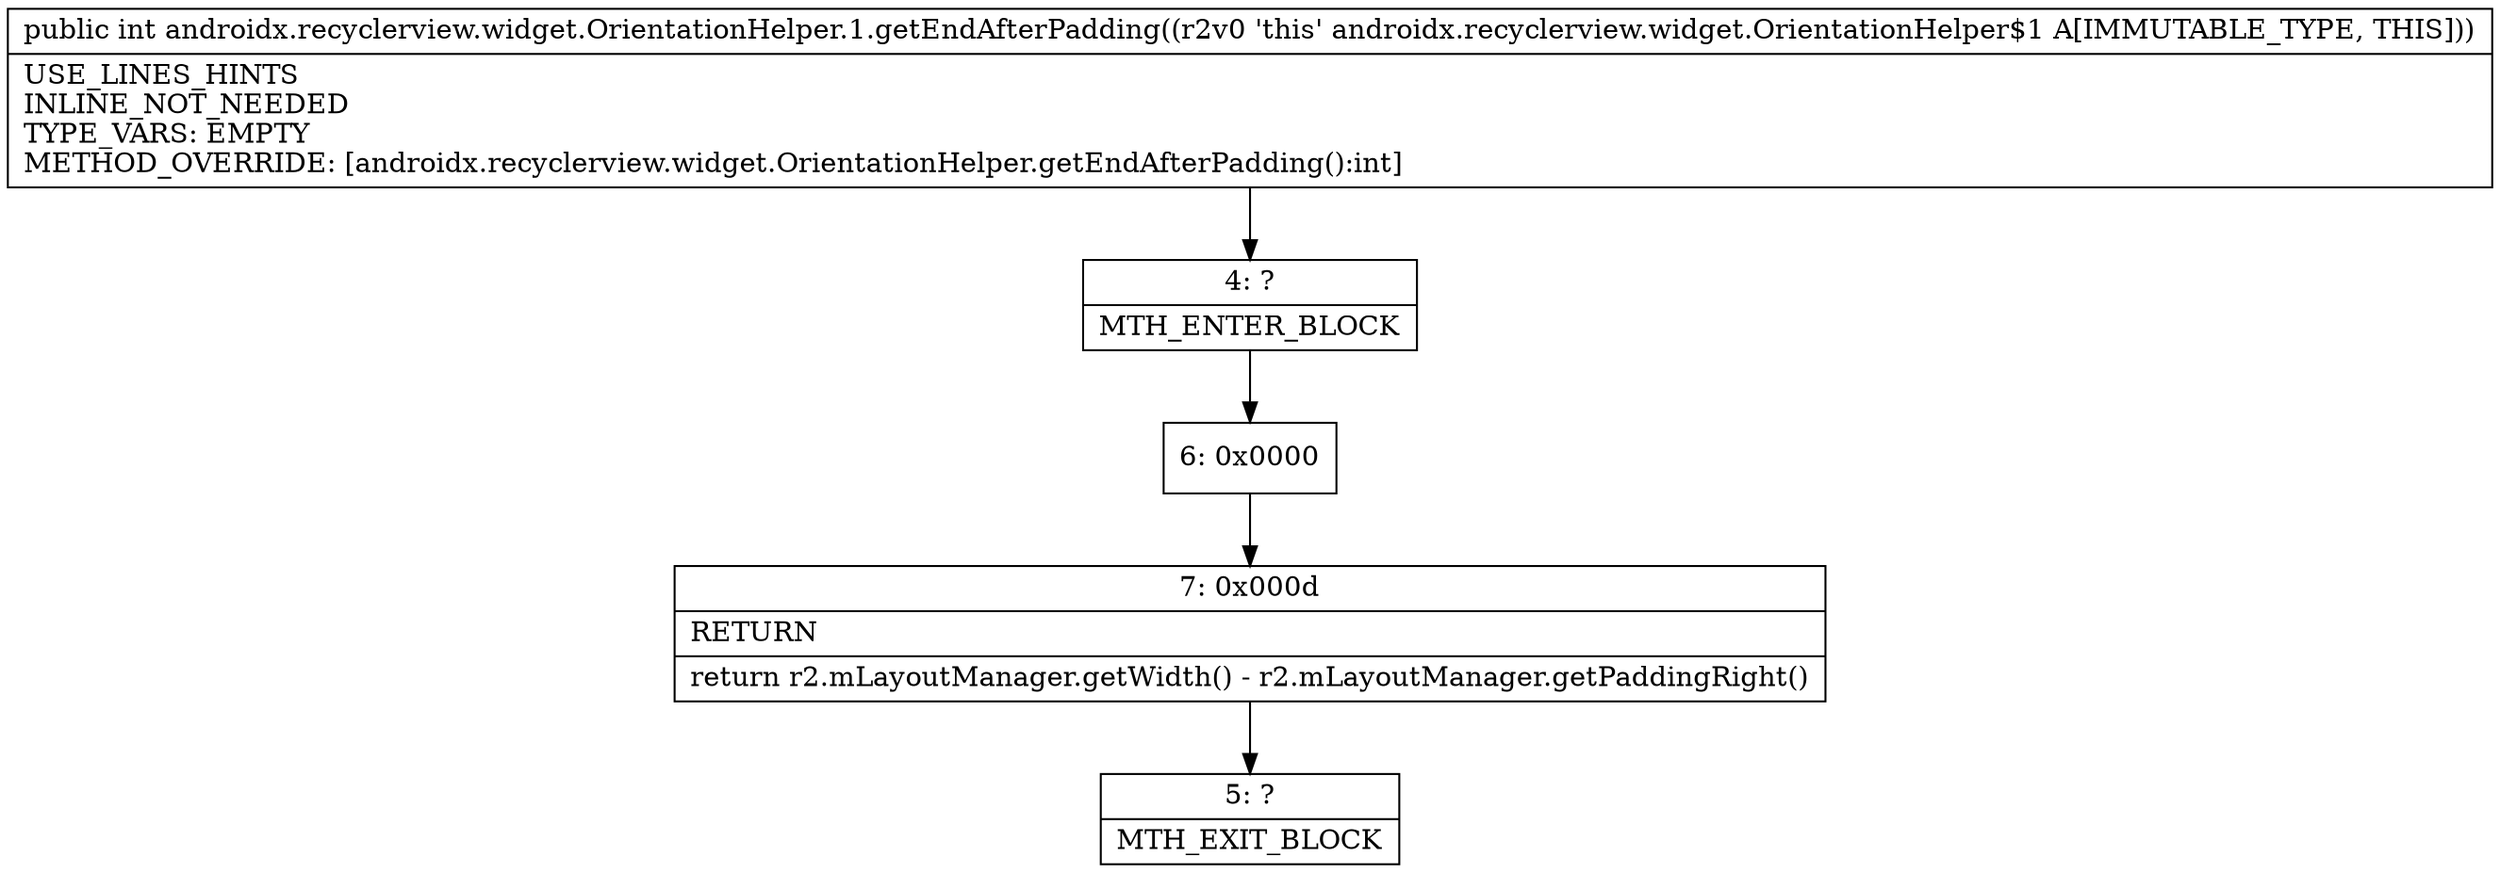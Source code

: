 digraph "CFG forandroidx.recyclerview.widget.OrientationHelper.1.getEndAfterPadding()I" {
Node_4 [shape=record,label="{4\:\ ?|MTH_ENTER_BLOCK\l}"];
Node_6 [shape=record,label="{6\:\ 0x0000}"];
Node_7 [shape=record,label="{7\:\ 0x000d|RETURN\l|return r2.mLayoutManager.getWidth() \- r2.mLayoutManager.getPaddingRight()\l}"];
Node_5 [shape=record,label="{5\:\ ?|MTH_EXIT_BLOCK\l}"];
MethodNode[shape=record,label="{public int androidx.recyclerview.widget.OrientationHelper.1.getEndAfterPadding((r2v0 'this' androidx.recyclerview.widget.OrientationHelper$1 A[IMMUTABLE_TYPE, THIS]))  | USE_LINES_HINTS\lINLINE_NOT_NEEDED\lTYPE_VARS: EMPTY\lMETHOD_OVERRIDE: [androidx.recyclerview.widget.OrientationHelper.getEndAfterPadding():int]\l}"];
MethodNode -> Node_4;Node_4 -> Node_6;
Node_6 -> Node_7;
Node_7 -> Node_5;
}

